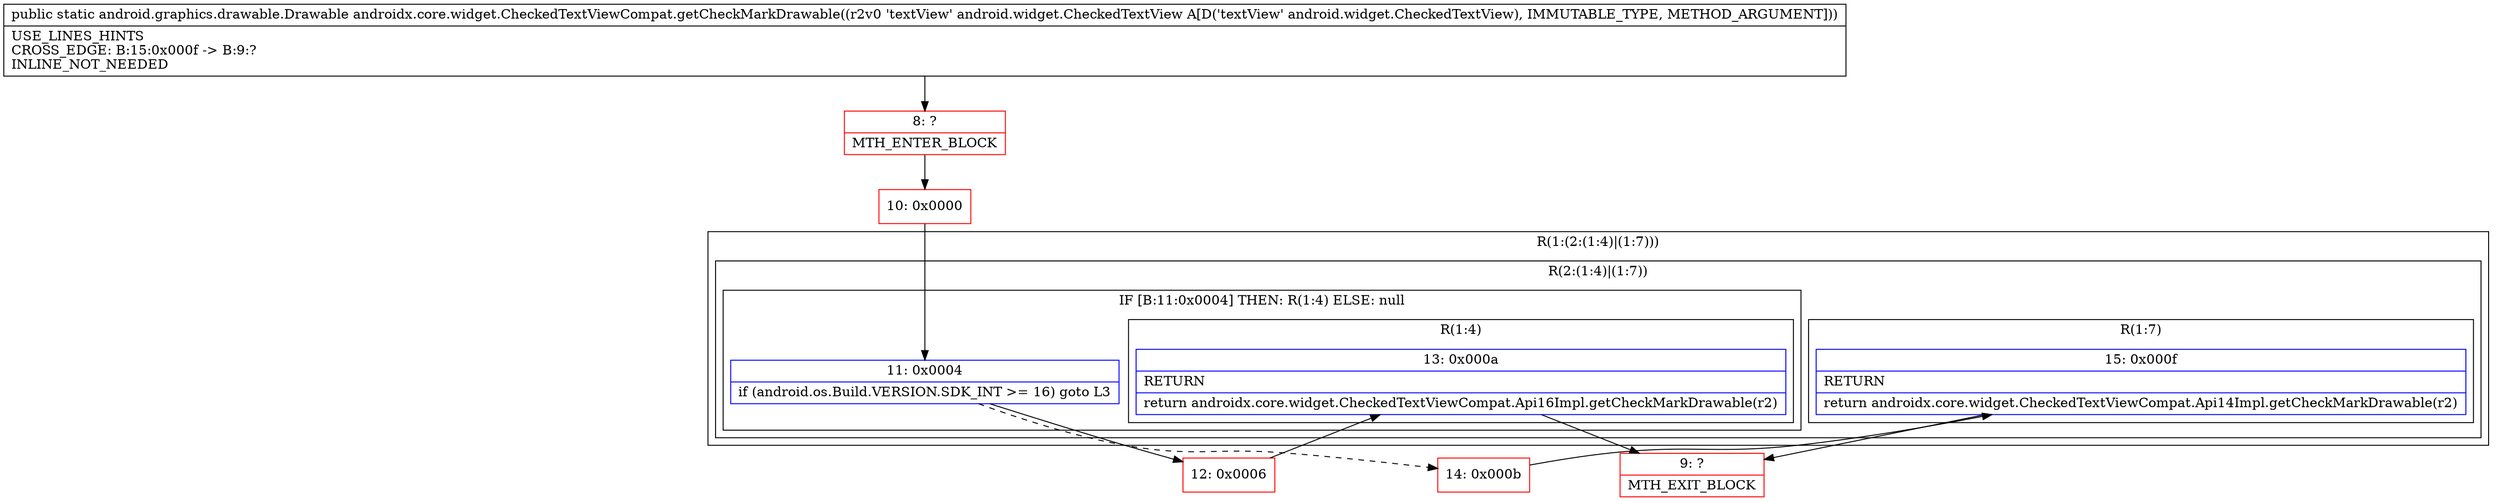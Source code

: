 digraph "CFG forandroidx.core.widget.CheckedTextViewCompat.getCheckMarkDrawable(Landroid\/widget\/CheckedTextView;)Landroid\/graphics\/drawable\/Drawable;" {
subgraph cluster_Region_2079047410 {
label = "R(1:(2:(1:4)|(1:7)))";
node [shape=record,color=blue];
subgraph cluster_Region_1497805052 {
label = "R(2:(1:4)|(1:7))";
node [shape=record,color=blue];
subgraph cluster_IfRegion_1370350552 {
label = "IF [B:11:0x0004] THEN: R(1:4) ELSE: null";
node [shape=record,color=blue];
Node_11 [shape=record,label="{11\:\ 0x0004|if (android.os.Build.VERSION.SDK_INT \>= 16) goto L3\l}"];
subgraph cluster_Region_698678007 {
label = "R(1:4)";
node [shape=record,color=blue];
Node_13 [shape=record,label="{13\:\ 0x000a|RETURN\l|return androidx.core.widget.CheckedTextViewCompat.Api16Impl.getCheckMarkDrawable(r2)\l}"];
}
}
subgraph cluster_Region_253680927 {
label = "R(1:7)";
node [shape=record,color=blue];
Node_15 [shape=record,label="{15\:\ 0x000f|RETURN\l|return androidx.core.widget.CheckedTextViewCompat.Api14Impl.getCheckMarkDrawable(r2)\l}"];
}
}
}
Node_8 [shape=record,color=red,label="{8\:\ ?|MTH_ENTER_BLOCK\l}"];
Node_10 [shape=record,color=red,label="{10\:\ 0x0000}"];
Node_12 [shape=record,color=red,label="{12\:\ 0x0006}"];
Node_9 [shape=record,color=red,label="{9\:\ ?|MTH_EXIT_BLOCK\l}"];
Node_14 [shape=record,color=red,label="{14\:\ 0x000b}"];
MethodNode[shape=record,label="{public static android.graphics.drawable.Drawable androidx.core.widget.CheckedTextViewCompat.getCheckMarkDrawable((r2v0 'textView' android.widget.CheckedTextView A[D('textView' android.widget.CheckedTextView), IMMUTABLE_TYPE, METHOD_ARGUMENT]))  | USE_LINES_HINTS\lCROSS_EDGE: B:15:0x000f \-\> B:9:?\lINLINE_NOT_NEEDED\l}"];
MethodNode -> Node_8;Node_11 -> Node_12;
Node_11 -> Node_14[style=dashed];
Node_13 -> Node_9;
Node_15 -> Node_9;
Node_8 -> Node_10;
Node_10 -> Node_11;
Node_12 -> Node_13;
Node_14 -> Node_15;
}

